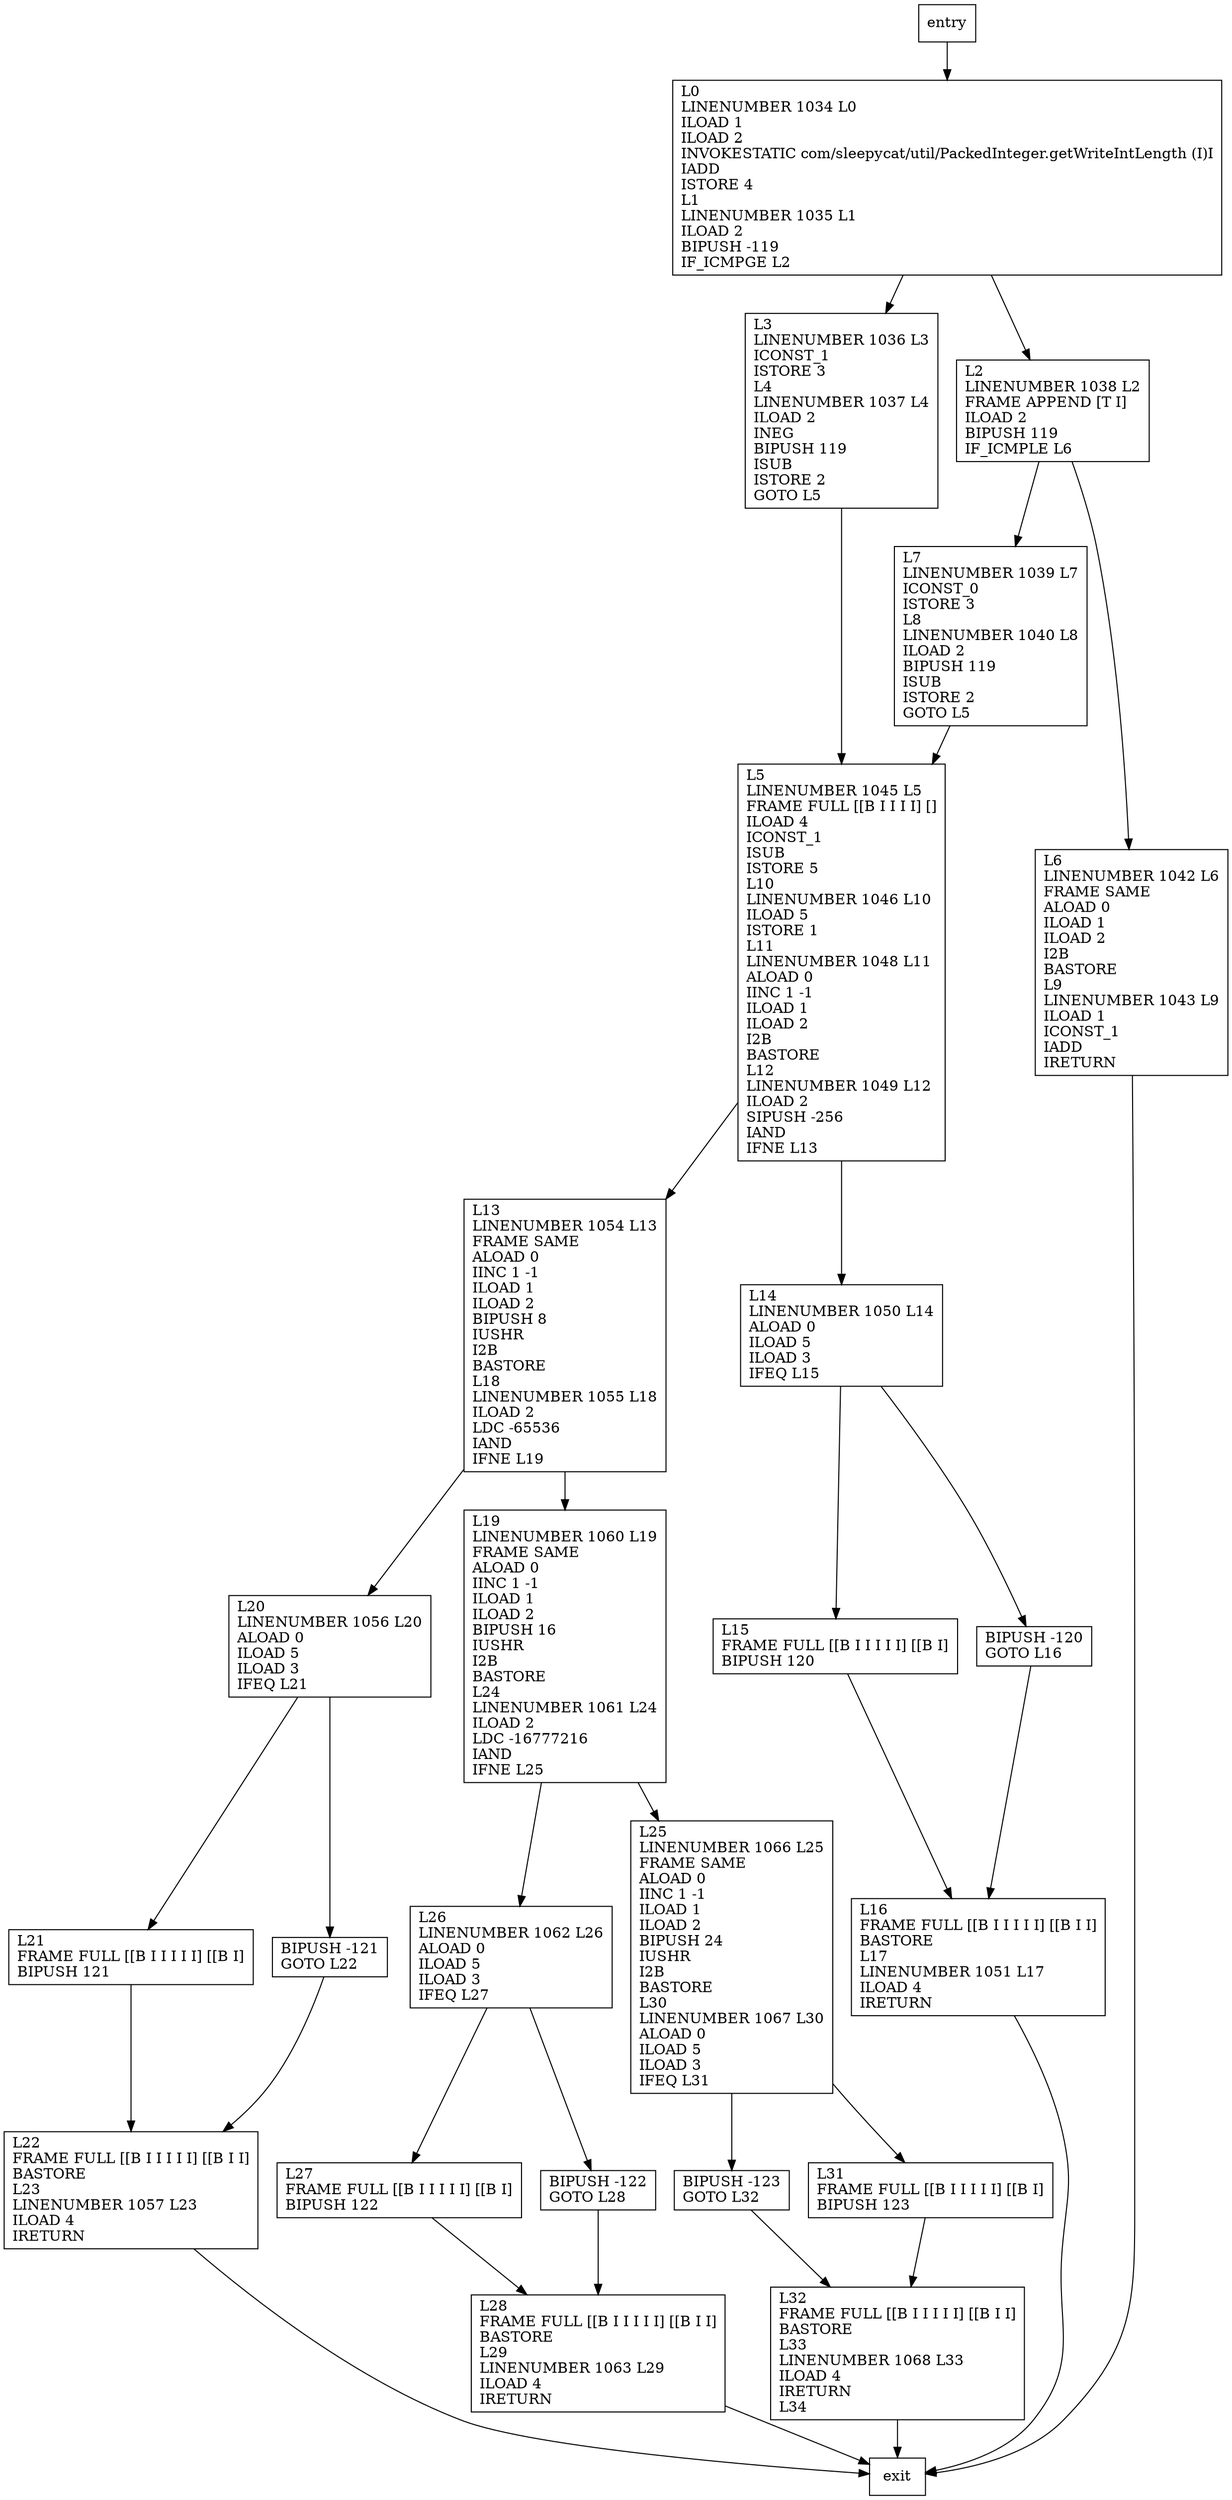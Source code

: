 digraph writeReverseInt {
node [shape=record];
882103172 [label="L16\lFRAME FULL [[B I I I I I] [[B I I]\lBASTORE\lL17\lLINENUMBER 1051 L17\lILOAD 4\lIRETURN\l"];
800729710 [label="L32\lFRAME FULL [[B I I I I I] [[B I I]\lBASTORE\lL33\lLINENUMBER 1068 L33\lILOAD 4\lIRETURN\lL34\l"];
2029094465 [label="L20\lLINENUMBER 1056 L20\lALOAD 0\lILOAD 5\lILOAD 3\lIFEQ L21\l"];
393543551 [label="L27\lFRAME FULL [[B I I I I I] [[B I]\lBIPUSH 122\l"];
122919021 [label="L22\lFRAME FULL [[B I I I I I] [[B I I]\lBASTORE\lL23\lLINENUMBER 1057 L23\lILOAD 4\lIRETURN\l"];
566505178 [label="L3\lLINENUMBER 1036 L3\lICONST_1\lISTORE 3\lL4\lLINENUMBER 1037 L4\lILOAD 2\lINEG\lBIPUSH 119\lISUB\lISTORE 2\lGOTO L5\l"];
1484435365 [label="L0\lLINENUMBER 1034 L0\lILOAD 1\lILOAD 2\lINVOKESTATIC com/sleepycat/util/PackedInteger.getWriteIntLength (I)I\lIADD\lISTORE 4\lL1\lLINENUMBER 1035 L1\lILOAD 2\lBIPUSH -119\lIF_ICMPGE L2\l"];
1673444924 [label="L15\lFRAME FULL [[B I I I I I] [[B I]\lBIPUSH 120\l"];
520466934 [label="BIPUSH -123\lGOTO L32\l"];
948751060 [label="L7\lLINENUMBER 1039 L7\lICONST_0\lISTORE 3\lL8\lLINENUMBER 1040 L8\lILOAD 2\lBIPUSH 119\lISUB\lISTORE 2\lGOTO L5\l"];
897993798 [label="L5\lLINENUMBER 1045 L5\lFRAME FULL [[B I I I I] []\lILOAD 4\lICONST_1\lISUB\lISTORE 5\lL10\lLINENUMBER 1046 L10\lILOAD 5\lISTORE 1\lL11\lLINENUMBER 1048 L11\lALOAD 0\lIINC 1 -1\lILOAD 1\lILOAD 2\lI2B\lBASTORE\lL12\lLINENUMBER 1049 L12\lILOAD 2\lSIPUSH -256\lIAND\lIFNE L13\l"];
1505832081 [label="L21\lFRAME FULL [[B I I I I I] [[B I]\lBIPUSH 121\l"];
1982081988 [label="L13\lLINENUMBER 1054 L13\lFRAME SAME\lALOAD 0\lIINC 1 -1\lILOAD 1\lILOAD 2\lBIPUSH 8\lIUSHR\lI2B\lBASTORE\lL18\lLINENUMBER 1055 L18\lILOAD 2\lLDC -65536\lIAND\lIFNE L19\l"];
792921020 [label="BIPUSH -120\lGOTO L16\l"];
943620577 [label="L6\lLINENUMBER 1042 L6\lFRAME SAME\lALOAD 0\lILOAD 1\lILOAD 2\lI2B\lBASTORE\lL9\lLINENUMBER 1043 L9\lILOAD 1\lICONST_1\lIADD\lIRETURN\l"];
1502610602 [label="L26\lLINENUMBER 1062 L26\lALOAD 0\lILOAD 5\lILOAD 3\lIFEQ L27\l"];
218074749 [label="BIPUSH -122\lGOTO L28\l"];
1335370752 [label="L19\lLINENUMBER 1060 L19\lFRAME SAME\lALOAD 0\lIINC 1 -1\lILOAD 1\lILOAD 2\lBIPUSH 16\lIUSHR\lI2B\lBASTORE\lL24\lLINENUMBER 1061 L24\lILOAD 2\lLDC -16777216\lIAND\lIFNE L25\l"];
1878607378 [label="L31\lFRAME FULL [[B I I I I I] [[B I]\lBIPUSH 123\l"];
526000603 [label="L2\lLINENUMBER 1038 L2\lFRAME APPEND [T I]\lILOAD 2\lBIPUSH 119\lIF_ICMPLE L6\l"];
1908915514 [label="L14\lLINENUMBER 1050 L14\lALOAD 0\lILOAD 5\lILOAD 3\lIFEQ L15\l"];
1944374238 [label="BIPUSH -121\lGOTO L22\l"];
915775806 [label="L28\lFRAME FULL [[B I I I I I] [[B I I]\lBASTORE\lL29\lLINENUMBER 1063 L29\lILOAD 4\lIRETURN\l"];
166007971 [label="L25\lLINENUMBER 1066 L25\lFRAME SAME\lALOAD 0\lIINC 1 -1\lILOAD 1\lILOAD 2\lBIPUSH 24\lIUSHR\lI2B\lBASTORE\lL30\lLINENUMBER 1067 L30\lALOAD 0\lILOAD 5\lILOAD 3\lIFEQ L31\l"];
entry;
exit;
882103172 -> exit
800729710 -> exit
2029094465 -> 1505832081
2029094465 -> 1944374238
122919021 -> exit
520466934 -> 800729710
948751060 -> 897993798
1505832081 -> 122919021
1982081988 -> 2029094465
1982081988 -> 1335370752
943620577 -> exit
1335370752 -> 1502610602
1335370752 -> 166007971
1878607378 -> 800729710
526000603 -> 948751060
526000603 -> 943620577
1944374238 -> 122919021
915775806 -> exit
393543551 -> 915775806
566505178 -> 897993798
1484435365 -> 566505178
1484435365 -> 526000603
1673444924 -> 882103172
897993798 -> 1982081988
897993798 -> 1908915514
792921020 -> 882103172
entry -> 1484435365
1502610602 -> 393543551
1502610602 -> 218074749
218074749 -> 915775806
1908915514 -> 1673444924
1908915514 -> 792921020
166007971 -> 520466934
166007971 -> 1878607378
}
